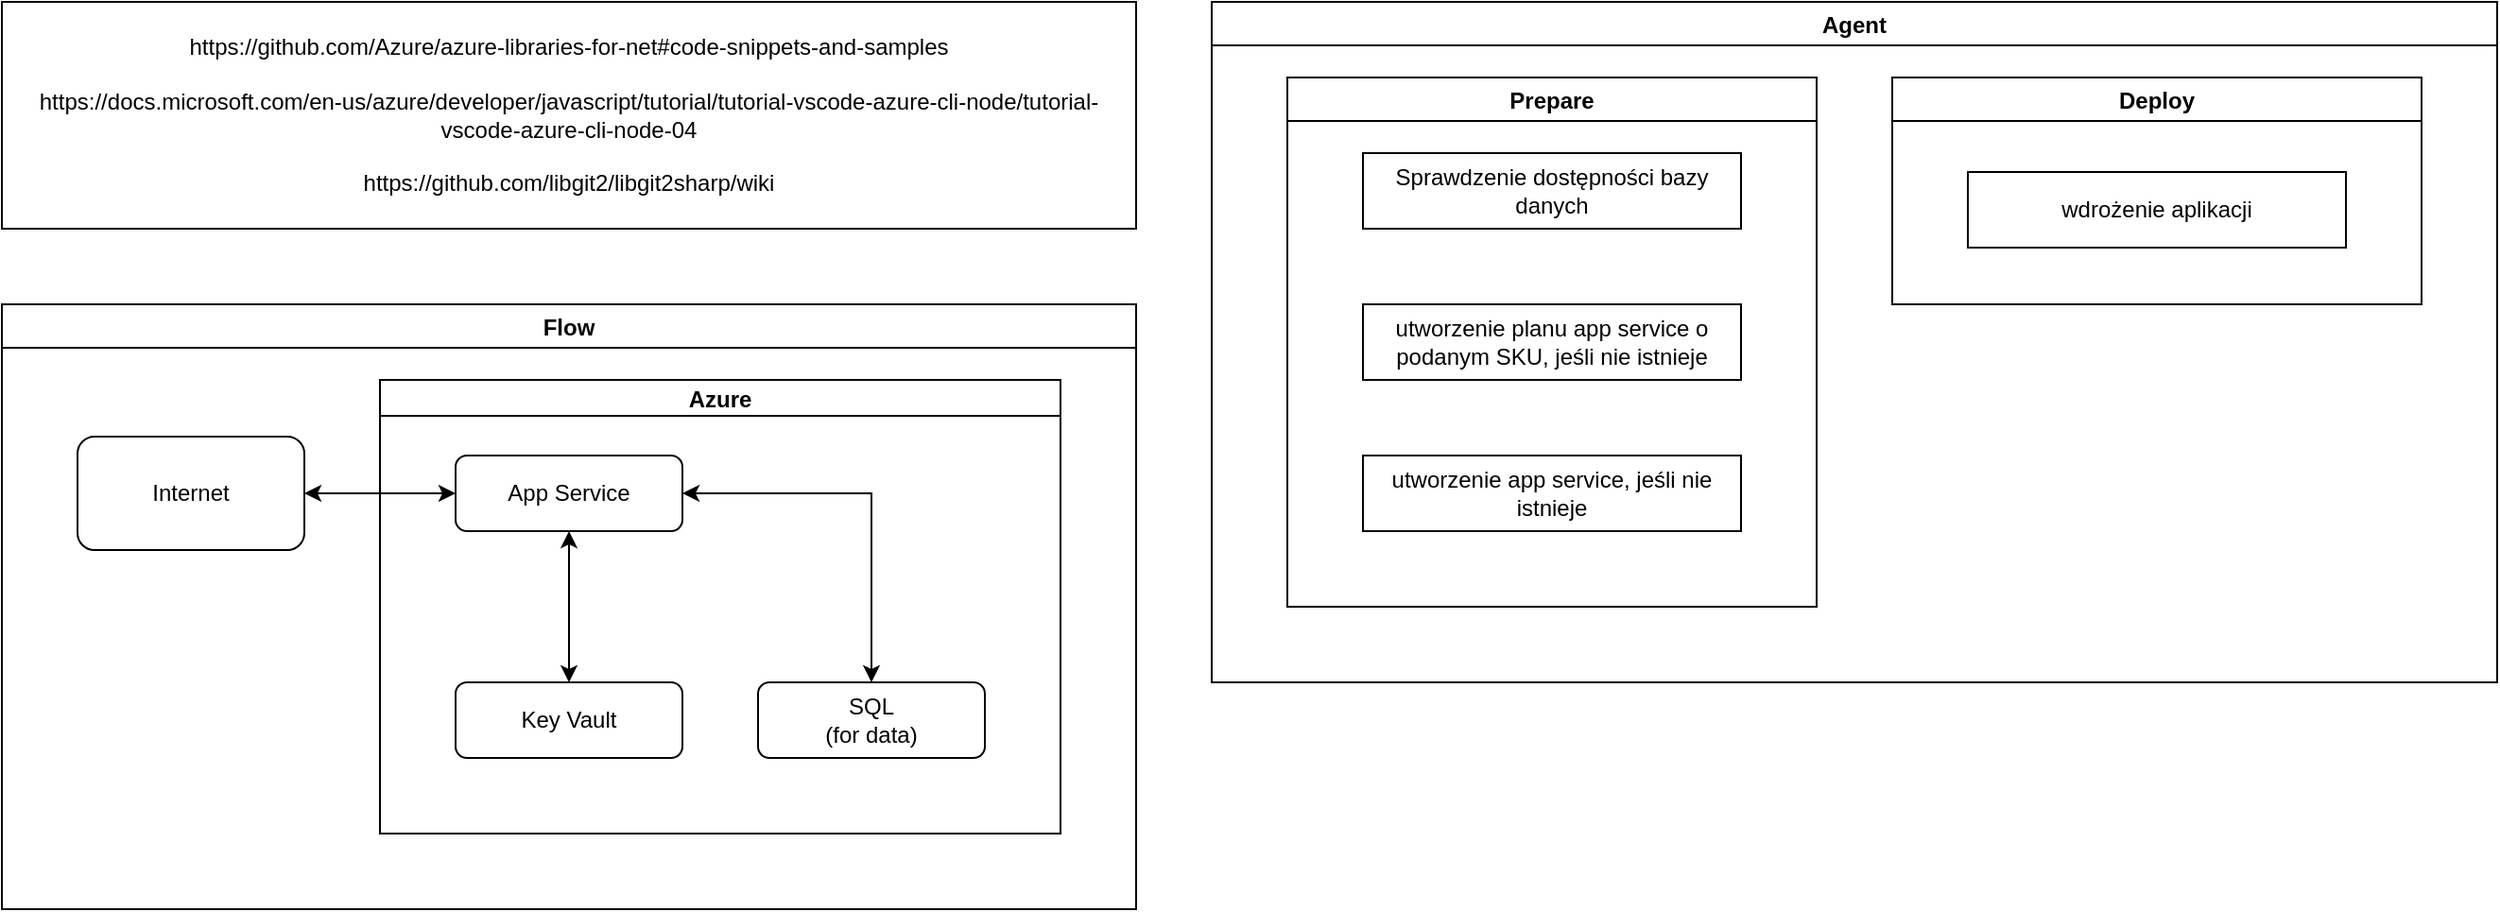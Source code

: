 <mxfile version="13.0.3" type="device"><diagram id="DIg3G68uNZIMCHSv2RnH" name="Page-1"><mxGraphModel dx="1038" dy="607" grid="1" gridSize="10" guides="1" tooltips="1" connect="1" arrows="0" fold="1" page="1" pageScale="1" pageWidth="1600" pageHeight="900" math="0" shadow="0"><root><mxCell id="0"/><mxCell id="1" parent="0"/><mxCell id="Es_DJ_mXVQNg15oMTAxZ-7" value="Flow" style="swimlane;" parent="1" vertex="1"><mxGeometry x="40" y="200" width="600" height="320" as="geometry"/></mxCell><mxCell id="aNwBvkIZYi25bO2az0k5-11" value="Azure" style="swimlane;startSize=19;" parent="Es_DJ_mXVQNg15oMTAxZ-7" vertex="1"><mxGeometry x="200" y="40" width="360" height="240" as="geometry"><mxRectangle x="120" y="40" width="90" height="24" as="alternateBounds"/></mxGeometry></mxCell><mxCell id="aNwBvkIZYi25bO2az0k5-14" style="edgeStyle=orthogonalEdgeStyle;rounded=0;orthogonalLoop=1;jettySize=auto;html=1;entryX=0.5;entryY=0;entryDx=0;entryDy=0;startArrow=classic;startFill=1;" parent="aNwBvkIZYi25bO2az0k5-11" source="aNwBvkIZYi25bO2az0k5-7" target="aNwBvkIZYi25bO2az0k5-9" edge="1"><mxGeometry relative="1" as="geometry"><Array as="points"><mxPoint x="260" y="60"/></Array></mxGeometry></mxCell><mxCell id="Es_DJ_mXVQNg15oMTAxZ-6" style="edgeStyle=orthogonalEdgeStyle;rounded=0;orthogonalLoop=1;jettySize=auto;html=1;entryX=0.5;entryY=0;entryDx=0;entryDy=0;startArrow=classic;startFill=1;" parent="aNwBvkIZYi25bO2az0k5-11" source="aNwBvkIZYi25bO2az0k5-7" target="Es_DJ_mXVQNg15oMTAxZ-5" edge="1"><mxGeometry relative="1" as="geometry"/></mxCell><mxCell id="aNwBvkIZYi25bO2az0k5-7" value="App Service" style="rounded=1;whiteSpace=wrap;html=1;" parent="aNwBvkIZYi25bO2az0k5-11" vertex="1"><mxGeometry x="40" y="40" width="120" height="40" as="geometry"/></mxCell><mxCell id="aNwBvkIZYi25bO2az0k5-9" value="SQL&lt;br&gt;(for data)" style="rounded=1;whiteSpace=wrap;html=1;" parent="aNwBvkIZYi25bO2az0k5-11" vertex="1"><mxGeometry x="200" y="160" width="120" height="40" as="geometry"/></mxCell><mxCell id="Es_DJ_mXVQNg15oMTAxZ-5" value="Key Vault" style="rounded=1;whiteSpace=wrap;html=1;" parent="aNwBvkIZYi25bO2az0k5-11" vertex="1"><mxGeometry x="40" y="160" width="120" height="40" as="geometry"/></mxCell><mxCell id="Es_DJ_mXVQNg15oMTAxZ-8" value="Internet" style="rounded=1;whiteSpace=wrap;html=1;" parent="Es_DJ_mXVQNg15oMTAxZ-7" vertex="1"><mxGeometry x="40" y="70" width="120" height="60" as="geometry"/></mxCell><mxCell id="aNwBvkIZYi25bO2az0k5-13" value="" style="endArrow=classic;html=1;entryX=0;entryY=0.5;entryDx=0;entryDy=0;startArrow=classic;startFill=1;exitX=1;exitY=0.5;exitDx=0;exitDy=0;" parent="Es_DJ_mXVQNg15oMTAxZ-7" source="Es_DJ_mXVQNg15oMTAxZ-8" target="aNwBvkIZYi25bO2az0k5-7" edge="1"><mxGeometry width="50" height="50" relative="1" as="geometry"><mxPoint x="200" y="90" as="sourcePoint"/><mxPoint x="-40" y="70" as="targetPoint"/></mxGeometry></mxCell><mxCell id="o3_PlCN6TsDci40vzeQ9-4" value="https://github.com/Azure/azure-libraries-for-net#code-snippets-and-samples&lt;br&gt;&lt;br&gt;https://docs.microsoft.com/en-us/azure/developer/javascript/tutorial/tutorial-vscode-azure-cli-node/tutorial-vscode-azure-cli-node-04&lt;br&gt;&lt;br&gt;https://github.com/libgit2/libgit2sharp/wiki" style="rounded=0;whiteSpace=wrap;html=1;" parent="1" vertex="1"><mxGeometry x="40" y="40" width="600" height="120" as="geometry"/></mxCell><mxCell id="ljwtwwilOeD0jqzue1hU-9" value="Agent" style="swimlane;" parent="1" vertex="1"><mxGeometry x="680" y="40" width="680" height="360" as="geometry"/></mxCell><mxCell id="Es_DJ_mXVQNg15oMTAxZ-1" value="Prepare" style="swimlane;" parent="ljwtwwilOeD0jqzue1hU-9" vertex="1"><mxGeometry x="40" y="40" width="280" height="280" as="geometry"/></mxCell><mxCell id="Es_DJ_mXVQNg15oMTAxZ-2" value="Sprawdzenie dostępności bazy danych" style="rounded=0;whiteSpace=wrap;html=1;" parent="Es_DJ_mXVQNg15oMTAxZ-1" vertex="1"><mxGeometry x="40" y="40" width="200" height="40" as="geometry"/></mxCell><mxCell id="Es_DJ_mXVQNg15oMTAxZ-4" value="utworzenie app service, jeśli nie istnieje" style="rounded=0;whiteSpace=wrap;html=1;" parent="Es_DJ_mXVQNg15oMTAxZ-1" vertex="1"><mxGeometry x="40" y="200" width="200" height="40" as="geometry"/></mxCell><mxCell id="Es_DJ_mXVQNg15oMTAxZ-3" value="utworzenie planu app service o podanym SKU, jeśli nie istnieje" style="rounded=0;whiteSpace=wrap;html=1;" parent="Es_DJ_mXVQNg15oMTAxZ-1" vertex="1"><mxGeometry x="40" y="120" width="200" height="40" as="geometry"/></mxCell><mxCell id="ljwtwwilOeD0jqzue1hU-1" value="Deploy" style="swimlane;" parent="ljwtwwilOeD0jqzue1hU-9" vertex="1"><mxGeometry x="360" y="40" width="280" height="120" as="geometry"/></mxCell><mxCell id="ljwtwwilOeD0jqzue1hU-5" value="wdrożenie aplikacji" style="rounded=0;whiteSpace=wrap;html=1;" parent="ljwtwwilOeD0jqzue1hU-1" vertex="1"><mxGeometry x="40" y="50" width="200" height="40" as="geometry"/></mxCell></root></mxGraphModel></diagram></mxfile>